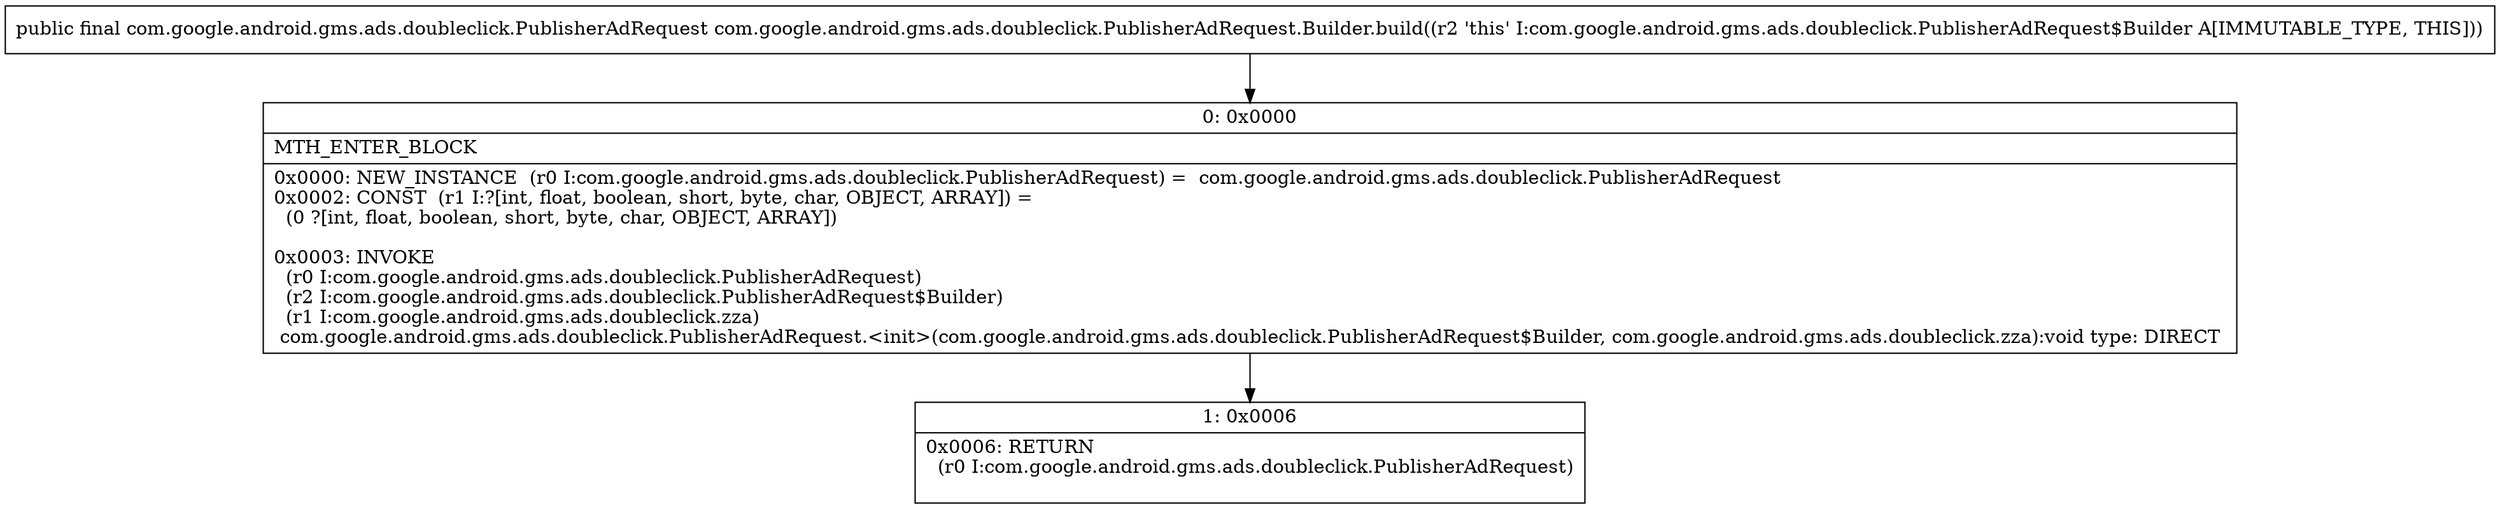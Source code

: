 digraph "CFG forcom.google.android.gms.ads.doubleclick.PublisherAdRequest.Builder.build()Lcom\/google\/android\/gms\/ads\/doubleclick\/PublisherAdRequest;" {
Node_0 [shape=record,label="{0\:\ 0x0000|MTH_ENTER_BLOCK\l|0x0000: NEW_INSTANCE  (r0 I:com.google.android.gms.ads.doubleclick.PublisherAdRequest) =  com.google.android.gms.ads.doubleclick.PublisherAdRequest \l0x0002: CONST  (r1 I:?[int, float, boolean, short, byte, char, OBJECT, ARRAY]) = \l  (0 ?[int, float, boolean, short, byte, char, OBJECT, ARRAY])\l \l0x0003: INVOKE  \l  (r0 I:com.google.android.gms.ads.doubleclick.PublisherAdRequest)\l  (r2 I:com.google.android.gms.ads.doubleclick.PublisherAdRequest$Builder)\l  (r1 I:com.google.android.gms.ads.doubleclick.zza)\l com.google.android.gms.ads.doubleclick.PublisherAdRequest.\<init\>(com.google.android.gms.ads.doubleclick.PublisherAdRequest$Builder, com.google.android.gms.ads.doubleclick.zza):void type: DIRECT \l}"];
Node_1 [shape=record,label="{1\:\ 0x0006|0x0006: RETURN  \l  (r0 I:com.google.android.gms.ads.doubleclick.PublisherAdRequest)\l \l}"];
MethodNode[shape=record,label="{public final com.google.android.gms.ads.doubleclick.PublisherAdRequest com.google.android.gms.ads.doubleclick.PublisherAdRequest.Builder.build((r2 'this' I:com.google.android.gms.ads.doubleclick.PublisherAdRequest$Builder A[IMMUTABLE_TYPE, THIS])) }"];
MethodNode -> Node_0;
Node_0 -> Node_1;
}


